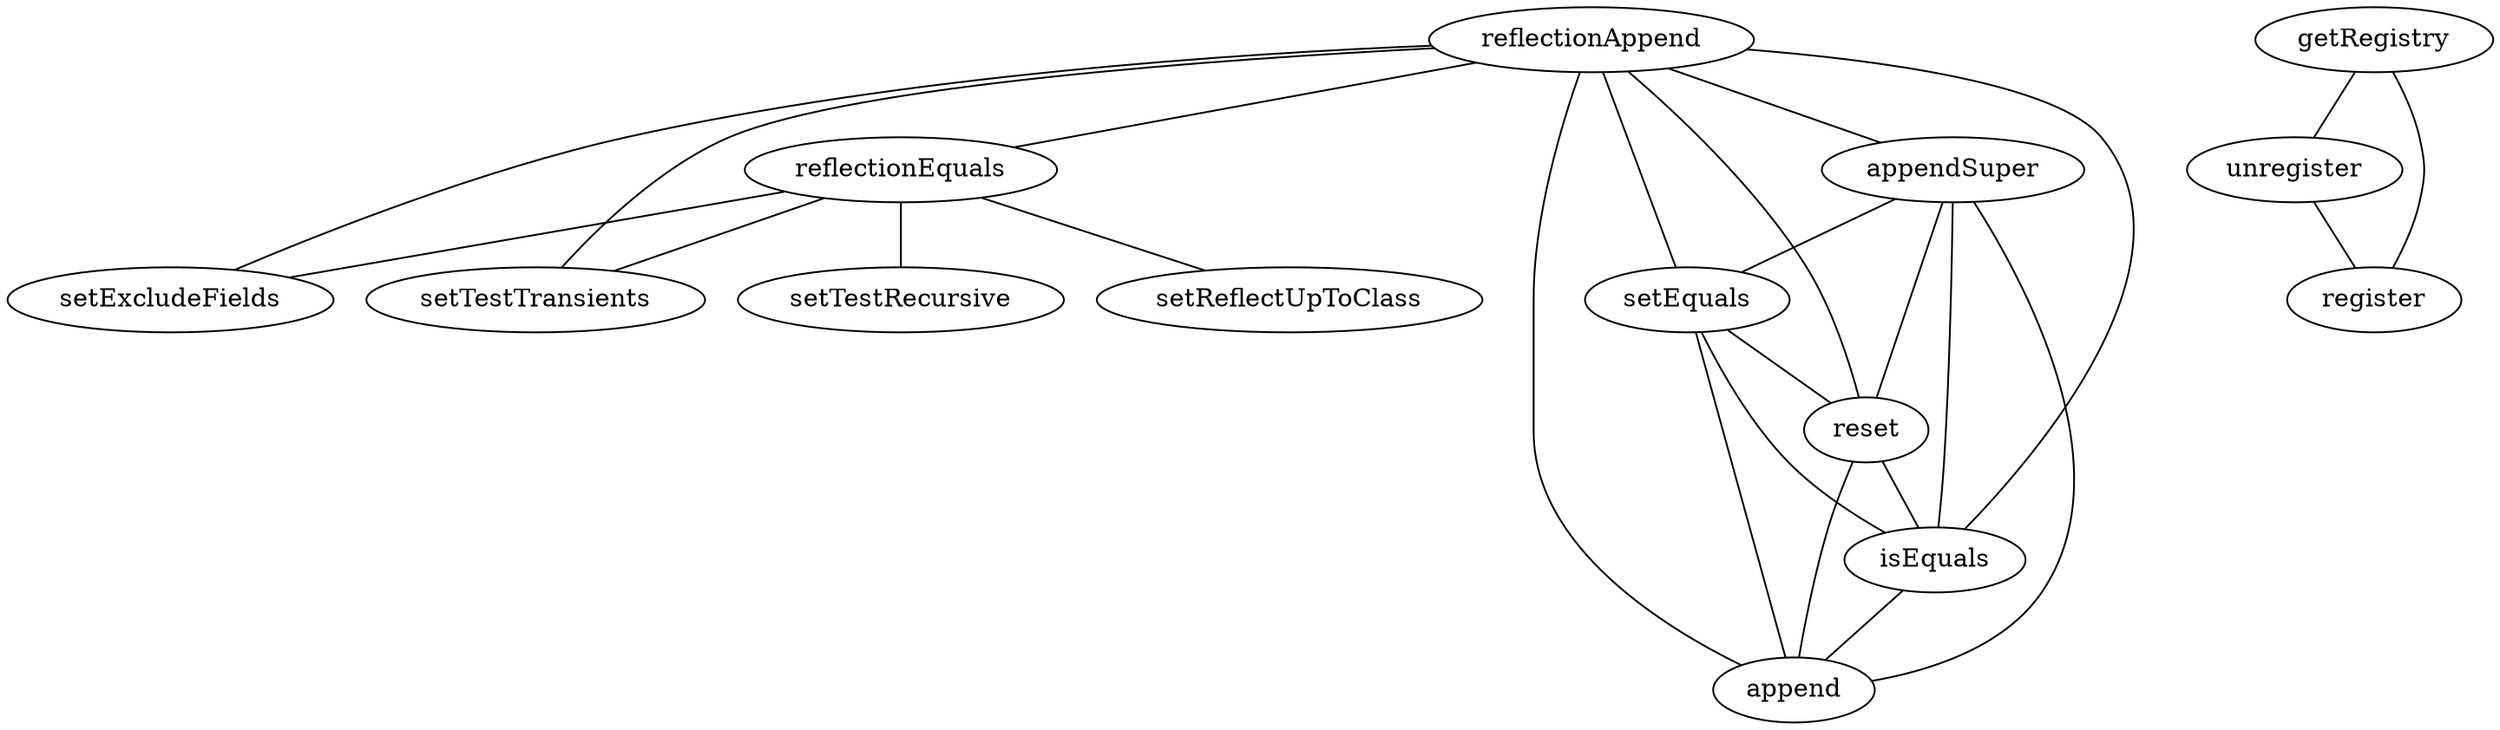 strict graph ip_map {
reflectionAppend--reflectionEquals;
reflectionAppend--setEquals;
reflectionAppend--setExcludeFields;
reflectionAppend--reset;
reflectionAppend--appendSuper;
reflectionAppend--isEquals;
reflectionAppend--setTestTransients;
reflectionAppend--append;
reflectionEquals--setTestRecursive;
reflectionEquals--setReflectUpToClass;
reflectionEquals--setExcludeFields;
reflectionEquals--setTestTransients;
getRegistry--unregister;
getRegistry--register;
unregister--register;
appendSuper--setEquals;
appendSuper--reset;
appendSuper--isEquals;
appendSuper--append;
setEquals--reset;
setEquals--isEquals;
setEquals--append;
reset--isEquals;
reset--append;
isEquals--append;
}